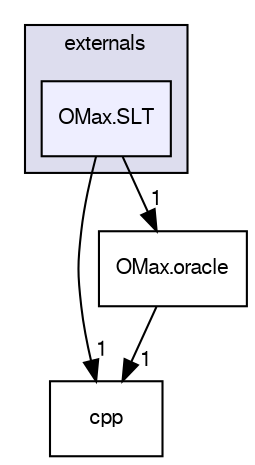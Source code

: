 digraph G {
  bgcolor=transparent;
  compound=true
  node [ fontsize="10", fontname="FreeSans"];
  edge [ labelfontsize="10", labelfontname="FreeSans"];
  subgraph clusterdir_5d3bd0992c8e2bd4ed44d76072fb2e08 {
    graph [ bgcolor="#ddddee", pencolor="black", label="externals" fontname="FreeSans", fontsize="10", URL="dir_5d3bd0992c8e2bd4ed44d76072fb2e08.html"]
  dir_038df9ba880e5f6d187a05765737e8cd [shape=box, label="OMax.SLT", style="filled", fillcolor="#eeeeff", pencolor="black", URL="dir_038df9ba880e5f6d187a05765737e8cd.html"];
  }
  dir_dee79334267afcd35a7e019c8245e3a8 [shape=box label="cpp" URL="dir_dee79334267afcd35a7e019c8245e3a8.html"];
  dir_d18fb165b56304cf30dbaaccdacc99be [shape=box label="OMax.oracle" URL="dir_d18fb165b56304cf30dbaaccdacc99be.html"];
  dir_038df9ba880e5f6d187a05765737e8cd->dir_dee79334267afcd35a7e019c8245e3a8 [headlabel="1", labeldistance=1.5 headhref="dir_000012_000014.html"];
  dir_038df9ba880e5f6d187a05765737e8cd->dir_d18fb165b56304cf30dbaaccdacc99be [headlabel="1", labeldistance=1.5 headhref="dir_000012_000009.html"];
  dir_d18fb165b56304cf30dbaaccdacc99be->dir_dee79334267afcd35a7e019c8245e3a8 [headlabel="1", labeldistance=1.5 headhref="dir_000009_000014.html"];
}
